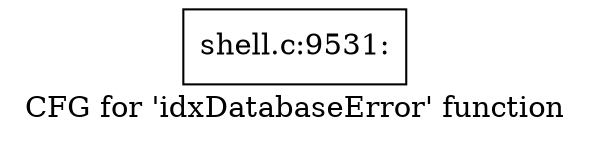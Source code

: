 digraph "CFG for 'idxDatabaseError' function" {
	label="CFG for 'idxDatabaseError' function";

	Node0x560276c31a80 [shape=record,label="{shell.c:9531:}"];
}
